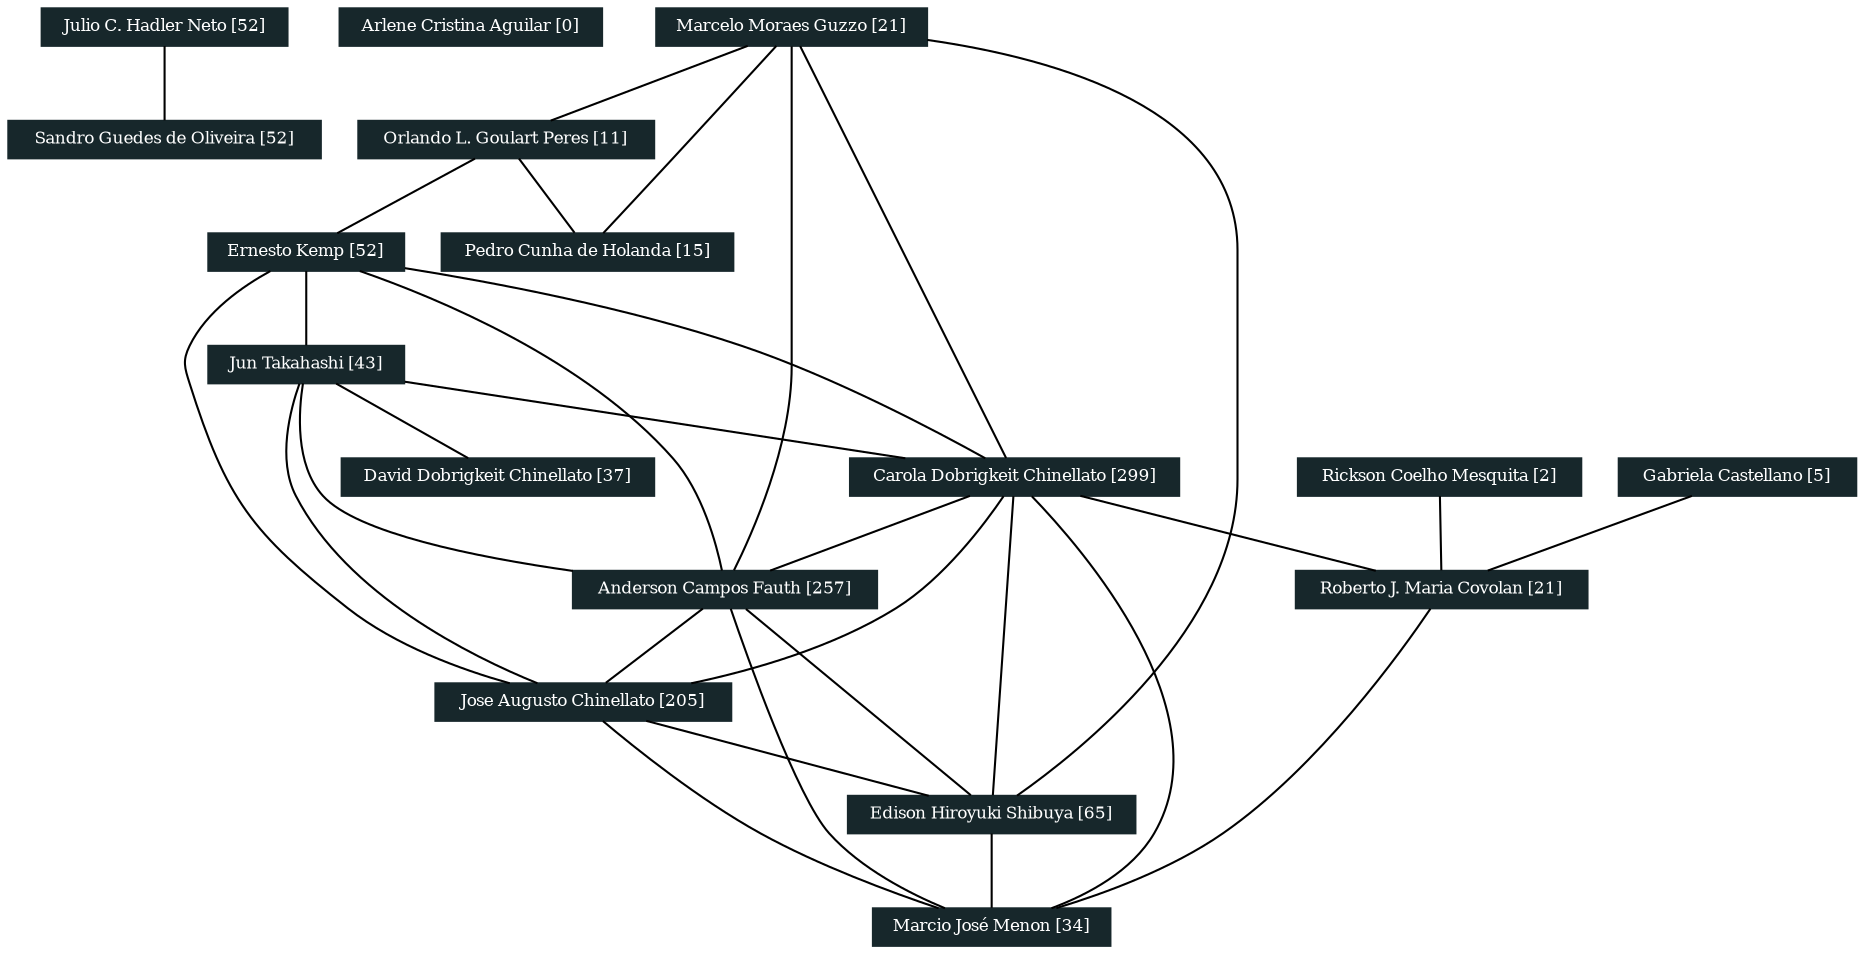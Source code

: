 strict graph grafo1 {
	graph [bb="0,0,1123,450", id=grafo1, overlap=False];
	node [label="\N", fontsize=8, shape=rectangle, style=filled];
	0 [label="Julio C. Hadler Neto [52]", URL="http://lattes.cnpq.br/3561249104649341", color="#17272B", fontcolor="#FFFFFF", height="0.25", pos="75,441", width="1.6389"];
	7 [label="Sandro Guedes de Oliveira [52]", URL="http://lattes.cnpq.br/5699746686380656", color="#17272B", fontcolor="#FFFFFF", height="0.25", pos="75,387", width="2.0833"];
	1 [label="Arlene Cristina Aguilar [0]", URL="http://lattes.cnpq.br/0180245906512843", color="#17272B", fontcolor="#FFFFFF", height="0.25", pos="215,441", width="1.75"];
	2 [label="Marcelo Moraes Guzzo [21]", URL="http://lattes.cnpq.br/1314901111475602", color="#17272B", fontcolor="#FFFFFF", height="0.25", pos="361,441", width="1.8056"];
	3 [label="Orlando L. Goulart Peres [11]", URL="http://lattes.cnpq.br/9305671671519068", color="#17272B", fontcolor="#FFFFFF", height="0.25", pos="460,387", width="1.9722"];
	14 [label="Edison Hiroyuki Shibuya [65]", URL="http://lattes.cnpq.br/0070075836730697", color="#17272B", fontcolor="#FFFFFF", height="0.25", pos="461,63", width="1.9167"];
	12 [label="Anderson Campos Fauth [257]", URL="http://lattes.cnpq.br/2152475967461496", color="#17272B", fontcolor="#FFFFFF", height="0.25", pos="344,171", width="2.0278"];
	4 [label="Pedro Cunha de Holanda [15]", URL="http://lattes.cnpq.br/0918230852307211", color="#17272B", fontcolor="#FFFFFF", height="0.25", pos="391,333", width="1.9444"];
	10 [label="Carola Dobrigkeit Chinellato [299]", URL="http://lattes.cnpq.br/0301569503177054", color="#17272B", fontcolor="#FFFFFF", height="0.25", pos="758,225", width="2.1944"];
	15 [label="Marcio José Menon [34]", URL="http://lattes.cnpq.br/2904099489779348", color="#17272B", fontcolor="#FFFFFF", height="0.25", pos="558,9", width="1.5833"];
	13 [label="Jose Augusto Chinellato [205]", URL="http://lattes.cnpq.br/1487184052521972", color="#17272B", fontcolor="#FFFFFF", height="0.25", pos="482,117", width="1.9722"];
	11 [label="Roberto J. Maria Covolan [21]", URL="http://lattes.cnpq.br/4786238645104345", color="#17272B", fontcolor="#FFFFFF", height="0.25", pos="840,171", width="1.9444"];
	5 [label="Ernesto Kemp [52]", URL="http://lattes.cnpq.br/6158036609486608", color="#17272B", fontcolor="#FFFFFF", height="0.25", pos="526,333", width="1.3056"];
	6 [label="Jun Takahashi [43]", URL="http://lattes.cnpq.br/7057603141934226", color="#17272B", fontcolor="#FFFFFF", height="0.25", pos="526,279", width="1.3056"];
	16 [label="David Dobrigkeit Chinellato [37]", URL="http://lattes.cnpq.br/2080099102941335", color="#17272B", fontcolor="#FFFFFF", height="0.25", pos="586,225", width="2.0833"];
	8 [label="Rickson Coelho Mesquita [2]", URL="http://lattes.cnpq.br/9866317366272905", color="#17272B", fontcolor="#FFFFFF", height="0.25", pos="923,225", width="1.8889"];
	9 [label="Gabriela Castellano [5]", URL="http://lattes.cnpq.br/5993832413749292", color="#17272B", fontcolor="#FFFFFF", height="0.25", pos="1066,225", width="1.5833"];
	0 -- 7 [pos="75,431.59 75,421.68 75,406.17 75,396.3"];
	2 -- 3 [pos="377.79,431.84 396.11,421.85 425.24,405.96 443.45,396.03"];
	2 -- 14 [pos="337.4,431.94 302.97,416.99 243,383.68 243,333 243,333 243,333 243,171 243,130.35 366.26,89.765 427.42,72.134"];
	2 -- 12 [pos="350.07,431.83 330.85,414.61 293,375.32 293,333 293,333 293,333 293,279 293,238.98 321.99,197.92 336.25,180.13"];
	2 -- 4 [pos="363.56,431.79 369.23,411.39 382.79,362.57 388.45,342.18"];
	2 -- 10 [pos="423.29,431.96 458.77,425.21 503.31,413.98 540,396 632,350.91 721.82,262.47 749.4,234.04"];
	12 -- 15 [pos="344.23,161.84 345.31,139.84 351.21,83.639 383,54 400.09,38.063 456.57,25.434 500.8,17.66"];
	12 -- 14 [pos="351.43,161.98 362.04,149.32 382.44,125.83 402,108 416.85,94.462 435.51,80.713 447.82,72.038"];
	12 -- 13 [pos="367.1,161.96 392.57,151.99 433.32,136.05 458.83,126.07"];
	10 -- 15 [pos="749.66,215.99 717.13,180.86 598.97,53.243 566.37,18.045"];
	10 -- 14 [pos="744.07,215.89 712.41,195.38 632.35,144.51 562,108 535.59,94.296 504.13,80.69 483.43,72.087"];
	10 -- 13 [pos="729.89,215.94 703.41,207.24 662.73,193.48 628,180 582.19,162.22 529.5,138.71 501.64,126.03"];
	10 -- 12 [pos="688.71,215.96 612.17,205.98 489.66,190 413.17,180.02"];
	10 -- 11 [pos="771.91,215.84 787.08,205.85 811.21,189.96 826.3,180.03"];
	14 -- 15 [pos="477.45,53.84 495.4,43.85 523.94,27.962 541.79,18.025"];
	3 -- 5 [pos="471.2,377.84 483.41,367.85 502.82,351.96 514.97,342.03"];
	3 -- 4 [pos="448.3,377.84 435.53,367.85 415.23,351.96 402.53,342.03"];
	5 -- 6 [pos="526,323.59 526,313.68 526,298.17 526,288.3"];
	5 -- 13 [pos="507.68,324 494.51,316.41 477.76,304.2 470,288 442.99,231.64 468.37,152.68 478.36,126.12"];
	5 -- 12 [pos="488.32,323.95 454.15,315.1 407.04,301.09 393,288 360.3,257.52 348.65,201.81 345.23,180.05"];
	5 -- 10 [pos="545.38,323.98 589.05,303.65 694.74,254.45 738.51,234.07"];
	6 -- 16 [pos="536.18,269.84 547.28,259.85 564.93,243.96 575.97,234.03"];
	6 -- 13 [pos="519.92,269.75 514.41,260.92 506.47,247.07 502,234 488.73,195.2 484,146.02 482.56,126.05"];
	6 -- 12 [pos="510.8,269.98 476.54,249.65 393.63,200.45 359.29,180.07"];
	6 -- 10 [pos="564.83,269.96 607.66,259.99 676.17,244.05 719.04,234.07"];
	13 -- 15 [pos="498.27,107.97 511.09,100.05 528.5,87.425 539,72 550.44,55.191 555.16,31.299 556.97,18.3"];
	13 -- 14 [pos="478.34,107.59 474.49,97.683 468.45,82.169 464.62,72.298"];
	8 -- 11 [pos="908.92,215.84 893.57,205.85 869.14,189.96 853.87,180.03"];
	11 -- 15 [pos="833.67,161.78 817.98,139.64 774.93,83.16 725,54 691.29,34.313 648.75,23.016 615.05,16.665"];
	9 -- 11 [pos="1028.2,215.96 986.45,205.99 919.72,190.05 877.95,180.07"];
}
